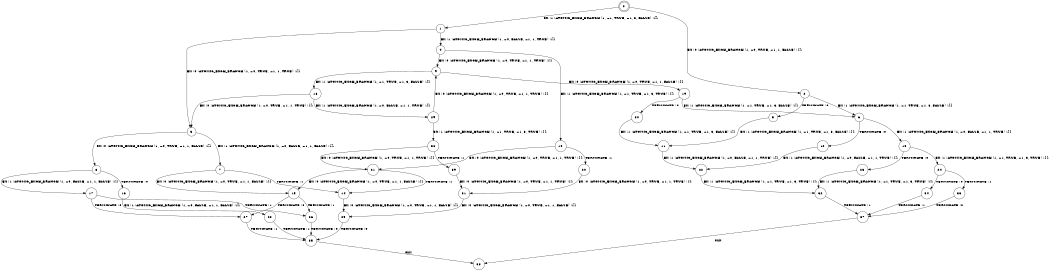 digraph BCG {
size = "7, 10.5";
center = TRUE;
node [shape = circle];
0 [peripheries = 2];
0 -> 1 [label = "EX !1 !ATOMIC_EXCH_BRANCH (1, +1, TRUE, +1, 3, FALSE) !{}"];
0 -> 2 [label = "EX !0 !ATOMIC_EXCH_BRANCH (1, +0, TRUE, +1, 1, FALSE) !{}"];
1 -> 3 [label = "EX !0 !ATOMIC_EXCH_BRANCH (1, +0, TRUE, +1, 1, TRUE) !{}"];
1 -> 4 [label = "EX !1 !ATOMIC_EXCH_BRANCH (1, +0, FALSE, +1, 1, TRUE) !{}"];
2 -> 5 [label = "TERMINATE !0"];
2 -> 6 [label = "EX !1 !ATOMIC_EXCH_BRANCH (1, +1, TRUE, +1, 3, FALSE) !{}"];
3 -> 7 [label = "EX !1 !ATOMIC_EXCH_BRANCH (1, +0, FALSE, +1, 1, FALSE) !{}"];
3 -> 8 [label = "EX !0 !ATOMIC_EXCH_BRANCH (1, +0, TRUE, +1, 1, FALSE) !{}"];
4 -> 9 [label = "EX !0 !ATOMIC_EXCH_BRANCH (1, +0, TRUE, +1, 1, TRUE) !{}"];
4 -> 10 [label = "EX !1 !ATOMIC_EXCH_BRANCH (1, +1, TRUE, +1, 3, TRUE) !{}"];
5 -> 11 [label = "EX !1 !ATOMIC_EXCH_BRANCH (1, +1, TRUE, +1, 3, FALSE) !{}"];
6 -> 12 [label = "TERMINATE !0"];
6 -> 13 [label = "EX !1 !ATOMIC_EXCH_BRANCH (1, +0, FALSE, +1, 1, TRUE) !{}"];
7 -> 14 [label = "TERMINATE !1"];
7 -> 15 [label = "EX !0 !ATOMIC_EXCH_BRANCH (1, +0, TRUE, +1, 1, FALSE) !{}"];
8 -> 16 [label = "TERMINATE !0"];
8 -> 17 [label = "EX !1 !ATOMIC_EXCH_BRANCH (1, +0, FALSE, +1, 1, FALSE) !{}"];
9 -> 18 [label = "EX !1 !ATOMIC_EXCH_BRANCH (1, +1, TRUE, +1, 3, FALSE) !{}"];
9 -> 19 [label = "EX !0 !ATOMIC_EXCH_BRANCH (1, +0, TRUE, +1, 1, FALSE) !{}"];
10 -> 20 [label = "TERMINATE !1"];
10 -> 21 [label = "EX !0 !ATOMIC_EXCH_BRANCH (1, +0, TRUE, +1, 1, TRUE) !{}"];
11 -> 22 [label = "EX !1 !ATOMIC_EXCH_BRANCH (1, +0, FALSE, +1, 1, TRUE) !{}"];
12 -> 22 [label = "EX !1 !ATOMIC_EXCH_BRANCH (1, +0, FALSE, +1, 1, TRUE) !{}"];
13 -> 23 [label = "TERMINATE !0"];
13 -> 24 [label = "EX !1 !ATOMIC_EXCH_BRANCH (1, +1, TRUE, +1, 3, TRUE) !{}"];
14 -> 25 [label = "EX !0 !ATOMIC_EXCH_BRANCH (1, +0, TRUE, +1, 1, FALSE) !{}"];
15 -> 26 [label = "TERMINATE !1"];
15 -> 27 [label = "TERMINATE !0"];
16 -> 28 [label = "EX !1 !ATOMIC_EXCH_BRANCH (1, +0, FALSE, +1, 1, FALSE) !{}"];
17 -> 26 [label = "TERMINATE !1"];
17 -> 27 [label = "TERMINATE !0"];
18 -> 29 [label = "EX !1 !ATOMIC_EXCH_BRANCH (1, +0, FALSE, +1, 1, TRUE) !{}"];
18 -> 3 [label = "EX !0 !ATOMIC_EXCH_BRANCH (1, +0, TRUE, +1, 1, TRUE) !{}"];
19 -> 30 [label = "TERMINATE !0"];
19 -> 6 [label = "EX !1 !ATOMIC_EXCH_BRANCH (1, +1, TRUE, +1, 3, FALSE) !{}"];
20 -> 31 [label = "EX !0 !ATOMIC_EXCH_BRANCH (1, +0, TRUE, +1, 1, TRUE) !{}"];
21 -> 14 [label = "TERMINATE !1"];
21 -> 15 [label = "EX !0 !ATOMIC_EXCH_BRANCH (1, +0, TRUE, +1, 1, FALSE) !{}"];
22 -> 32 [label = "EX !1 !ATOMIC_EXCH_BRANCH (1, +1, TRUE, +1, 3, TRUE) !{}"];
23 -> 32 [label = "EX !1 !ATOMIC_EXCH_BRANCH (1, +1, TRUE, +1, 3, TRUE) !{}"];
24 -> 33 [label = "TERMINATE !1"];
24 -> 34 [label = "TERMINATE !0"];
25 -> 35 [label = "TERMINATE !0"];
26 -> 35 [label = "TERMINATE !0"];
27 -> 35 [label = "TERMINATE !1"];
28 -> 35 [label = "TERMINATE !1"];
29 -> 36 [label = "EX !1 !ATOMIC_EXCH_BRANCH (1, +1, TRUE, +1, 3, TRUE) !{}"];
29 -> 9 [label = "EX !0 !ATOMIC_EXCH_BRANCH (1, +0, TRUE, +1, 1, TRUE) !{}"];
30 -> 11 [label = "EX !1 !ATOMIC_EXCH_BRANCH (1, +1, TRUE, +1, 3, FALSE) !{}"];
31 -> 25 [label = "EX !0 !ATOMIC_EXCH_BRANCH (1, +0, TRUE, +1, 1, FALSE) !{}"];
32 -> 37 [label = "TERMINATE !1"];
33 -> 37 [label = "TERMINATE !0"];
34 -> 37 [label = "TERMINATE !1"];
35 -> 38 [label = "exit"];
36 -> 39 [label = "TERMINATE !1"];
36 -> 21 [label = "EX !0 !ATOMIC_EXCH_BRANCH (1, +0, TRUE, +1, 1, TRUE) !{}"];
37 -> 38 [label = "exit"];
39 -> 31 [label = "EX !0 !ATOMIC_EXCH_BRANCH (1, +0, TRUE, +1, 1, TRUE) !{}"];
}
